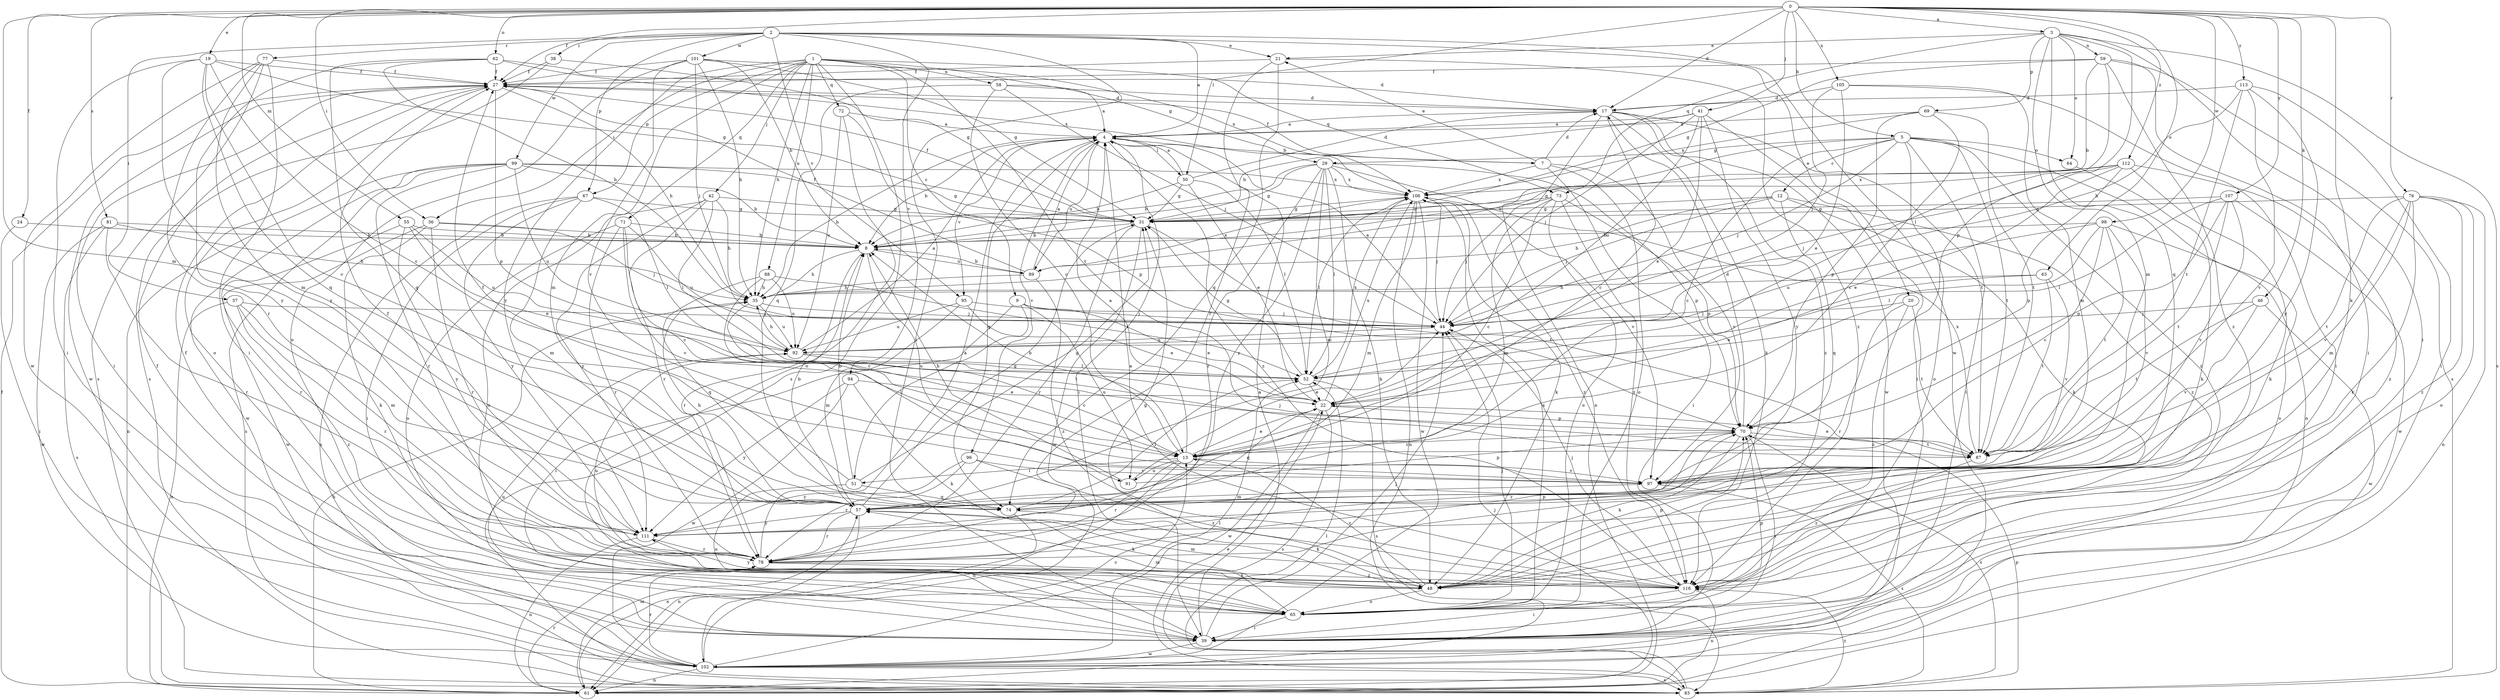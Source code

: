 strict digraph  {
0;
1;
2;
3;
4;
5;
7;
8;
9;
12;
13;
17;
19;
20;
21;
22;
24;
27;
29;
31;
35;
36;
37;
38;
39;
41;
42;
44;
46;
48;
50;
51;
52;
55;
57;
58;
59;
61;
62;
63;
64;
65;
67;
69;
70;
71;
72;
73;
74;
76;
77;
78;
81;
83;
87;
88;
89;
91;
92;
94;
95;
96;
97;
98;
99;
101;
102;
105;
106;
107;
111;
112;
113;
116;
0 -> 3  [label=a];
0 -> 5  [label=b];
0 -> 17  [label=d];
0 -> 19  [label=e];
0 -> 24  [label=f];
0 -> 27  [label=f];
0 -> 36  [label=i];
0 -> 41  [label=j];
0 -> 46  [label=k];
0 -> 48  [label=k];
0 -> 50  [label=l];
0 -> 55  [label=m];
0 -> 57  [label=m];
0 -> 62  [label=o];
0 -> 63  [label=o];
0 -> 76  [label=r];
0 -> 81  [label=s];
0 -> 98  [label=w];
0 -> 105  [label=x];
0 -> 107  [label=y];
0 -> 112  [label=z];
0 -> 113  [label=z];
1 -> 9  [label=c];
1 -> 29  [label=g];
1 -> 35  [label=h];
1 -> 36  [label=i];
1 -> 42  [label=j];
1 -> 57  [label=m];
1 -> 58  [label=n];
1 -> 67  [label=p];
1 -> 71  [label=q];
1 -> 72  [label=q];
1 -> 73  [label=q];
1 -> 83  [label=s];
1 -> 87  [label=t];
1 -> 88  [label=u];
1 -> 111  [label=y];
2 -> 4  [label=a];
2 -> 20  [label=e];
2 -> 21  [label=e];
2 -> 37  [label=i];
2 -> 38  [label=i];
2 -> 39  [label=i];
2 -> 67  [label=p];
2 -> 77  [label=r];
2 -> 94  [label=v];
2 -> 95  [label=v];
2 -> 99  [label=w];
2 -> 101  [label=w];
2 -> 102  [label=w];
3 -> 21  [label=e];
3 -> 39  [label=i];
3 -> 57  [label=m];
3 -> 59  [label=n];
3 -> 64  [label=o];
3 -> 69  [label=p];
3 -> 70  [label=p];
3 -> 73  [label=q];
3 -> 74  [label=q];
3 -> 83  [label=s];
4 -> 7  [label=b];
4 -> 8  [label=b];
4 -> 35  [label=h];
4 -> 39  [label=i];
4 -> 50  [label=l];
4 -> 74  [label=q];
4 -> 89  [label=u];
4 -> 95  [label=v];
4 -> 96  [label=v];
4 -> 116  [label=z];
5 -> 12  [label=c];
5 -> 13  [label=c];
5 -> 29  [label=g];
5 -> 39  [label=i];
5 -> 44  [label=j];
5 -> 61  [label=n];
5 -> 64  [label=o];
5 -> 65  [label=o];
5 -> 87  [label=t];
5 -> 89  [label=u];
5 -> 116  [label=z];
7 -> 17  [label=d];
7 -> 21  [label=e];
7 -> 27  [label=f];
7 -> 39  [label=i];
7 -> 65  [label=o];
7 -> 97  [label=v];
7 -> 106  [label=x];
8 -> 35  [label=h];
8 -> 78  [label=r];
8 -> 89  [label=u];
8 -> 91  [label=u];
9 -> 22  [label=e];
9 -> 39  [label=i];
9 -> 44  [label=j];
9 -> 51  [label=l];
9 -> 91  [label=u];
12 -> 31  [label=g];
12 -> 35  [label=h];
12 -> 44  [label=j];
12 -> 48  [label=k];
12 -> 74  [label=q];
12 -> 116  [label=z];
13 -> 4  [label=a];
13 -> 8  [label=b];
13 -> 22  [label=e];
13 -> 51  [label=l];
13 -> 61  [label=n];
13 -> 78  [label=r];
13 -> 91  [label=u];
13 -> 97  [label=v];
17 -> 4  [label=a];
17 -> 13  [label=c];
17 -> 48  [label=k];
17 -> 61  [label=n];
17 -> 87  [label=t];
17 -> 102  [label=w];
17 -> 116  [label=z];
19 -> 13  [label=c];
19 -> 27  [label=f];
19 -> 31  [label=g];
19 -> 39  [label=i];
19 -> 57  [label=m];
19 -> 74  [label=q];
19 -> 97  [label=v];
20 -> 44  [label=j];
20 -> 78  [label=r];
20 -> 87  [label=t];
20 -> 116  [label=z];
21 -> 27  [label=f];
21 -> 74  [label=q];
21 -> 78  [label=r];
21 -> 116  [label=z];
22 -> 70  [label=p];
22 -> 74  [label=q];
22 -> 83  [label=s];
22 -> 102  [label=w];
22 -> 106  [label=x];
24 -> 8  [label=b];
24 -> 39  [label=i];
27 -> 17  [label=d];
27 -> 35  [label=h];
27 -> 39  [label=i];
27 -> 65  [label=o];
27 -> 70  [label=p];
27 -> 102  [label=w];
29 -> 8  [label=b];
29 -> 31  [label=g];
29 -> 48  [label=k];
29 -> 52  [label=l];
29 -> 57  [label=m];
29 -> 70  [label=p];
29 -> 78  [label=r];
29 -> 97  [label=v];
29 -> 106  [label=x];
29 -> 111  [label=y];
31 -> 8  [label=b];
31 -> 27  [label=f];
31 -> 78  [label=r];
31 -> 87  [label=t];
31 -> 102  [label=w];
35 -> 44  [label=j];
35 -> 87  [label=t];
35 -> 92  [label=u];
36 -> 8  [label=b];
36 -> 44  [label=j];
36 -> 48  [label=k];
36 -> 78  [label=r];
36 -> 102  [label=w];
37 -> 44  [label=j];
37 -> 57  [label=m];
37 -> 61  [label=n];
37 -> 78  [label=r];
37 -> 116  [label=z];
38 -> 27  [label=f];
38 -> 31  [label=g];
38 -> 83  [label=s];
39 -> 4  [label=a];
39 -> 27  [label=f];
39 -> 44  [label=j];
39 -> 92  [label=u];
39 -> 102  [label=w];
41 -> 4  [label=a];
41 -> 8  [label=b];
41 -> 22  [label=e];
41 -> 39  [label=i];
41 -> 44  [label=j];
41 -> 92  [label=u];
41 -> 111  [label=y];
42 -> 31  [label=g];
42 -> 35  [label=h];
42 -> 52  [label=l];
42 -> 65  [label=o];
42 -> 78  [label=r];
42 -> 111  [label=y];
44 -> 4  [label=a];
44 -> 92  [label=u];
46 -> 44  [label=j];
46 -> 87  [label=t];
46 -> 97  [label=v];
46 -> 102  [label=w];
48 -> 13  [label=c];
48 -> 31  [label=g];
48 -> 65  [label=o];
48 -> 70  [label=p];
48 -> 92  [label=u];
50 -> 4  [label=a];
50 -> 8  [label=b];
50 -> 17  [label=d];
50 -> 22  [label=e];
50 -> 31  [label=g];
50 -> 52  [label=l];
51 -> 8  [label=b];
51 -> 27  [label=f];
51 -> 31  [label=g];
51 -> 65  [label=o];
51 -> 74  [label=q];
52 -> 22  [label=e];
52 -> 31  [label=g];
52 -> 83  [label=s];
52 -> 106  [label=x];
55 -> 8  [label=b];
55 -> 22  [label=e];
55 -> 78  [label=r];
55 -> 92  [label=u];
55 -> 111  [label=y];
57 -> 8  [label=b];
57 -> 31  [label=g];
57 -> 35  [label=h];
57 -> 48  [label=k];
57 -> 61  [label=n];
57 -> 78  [label=r];
57 -> 111  [label=y];
58 -> 4  [label=a];
58 -> 13  [label=c];
58 -> 17  [label=d];
58 -> 44  [label=j];
58 -> 74  [label=q];
59 -> 8  [label=b];
59 -> 27  [label=f];
59 -> 31  [label=g];
59 -> 39  [label=i];
59 -> 52  [label=l];
59 -> 83  [label=s];
59 -> 116  [label=z];
61 -> 27  [label=f];
61 -> 35  [label=h];
61 -> 44  [label=j];
61 -> 57  [label=m];
61 -> 78  [label=r];
62 -> 17  [label=d];
62 -> 27  [label=f];
62 -> 35  [label=h];
62 -> 74  [label=q];
62 -> 106  [label=x];
62 -> 111  [label=y];
63 -> 22  [label=e];
63 -> 35  [label=h];
63 -> 87  [label=t];
63 -> 97  [label=v];
64 -> 48  [label=k];
65 -> 27  [label=f];
65 -> 39  [label=i];
65 -> 44  [label=j];
65 -> 57  [label=m];
65 -> 70  [label=p];
65 -> 106  [label=x];
67 -> 31  [label=g];
67 -> 39  [label=i];
67 -> 52  [label=l];
67 -> 57  [label=m];
67 -> 83  [label=s];
67 -> 111  [label=y];
69 -> 4  [label=a];
69 -> 13  [label=c];
69 -> 70  [label=p];
69 -> 87  [label=t];
69 -> 106  [label=x];
70 -> 13  [label=c];
70 -> 17  [label=d];
70 -> 39  [label=i];
70 -> 48  [label=k];
70 -> 78  [label=r];
70 -> 83  [label=s];
70 -> 87  [label=t];
71 -> 8  [label=b];
71 -> 13  [label=c];
71 -> 65  [label=o];
71 -> 78  [label=r];
71 -> 92  [label=u];
71 -> 97  [label=v];
72 -> 4  [label=a];
72 -> 65  [label=o];
72 -> 70  [label=p];
72 -> 92  [label=u];
73 -> 13  [label=c];
73 -> 31  [label=g];
73 -> 44  [label=j];
73 -> 57  [label=m];
73 -> 65  [label=o];
73 -> 70  [label=p];
73 -> 116  [label=z];
74 -> 48  [label=k];
74 -> 52  [label=l];
74 -> 61  [label=n];
76 -> 31  [label=g];
76 -> 48  [label=k];
76 -> 57  [label=m];
76 -> 61  [label=n];
76 -> 65  [label=o];
76 -> 87  [label=t];
76 -> 97  [label=v];
76 -> 116  [label=z];
77 -> 27  [label=f];
77 -> 39  [label=i];
77 -> 78  [label=r];
77 -> 83  [label=s];
77 -> 102  [label=w];
77 -> 111  [label=y];
78 -> 4  [label=a];
78 -> 48  [label=k];
78 -> 70  [label=p];
78 -> 116  [label=z];
81 -> 8  [label=b];
81 -> 35  [label=h];
81 -> 78  [label=r];
81 -> 83  [label=s];
81 -> 102  [label=w];
83 -> 22  [label=e];
83 -> 52  [label=l];
83 -> 70  [label=p];
83 -> 116  [label=z];
87 -> 22  [label=e];
87 -> 106  [label=x];
87 -> 116  [label=z];
88 -> 13  [label=c];
88 -> 35  [label=h];
88 -> 52  [label=l];
88 -> 74  [label=q];
88 -> 92  [label=u];
89 -> 4  [label=a];
89 -> 8  [label=b];
89 -> 27  [label=f];
89 -> 35  [label=h];
89 -> 106  [label=x];
89 -> 116  [label=z];
91 -> 8  [label=b];
91 -> 44  [label=j];
91 -> 70  [label=p];
92 -> 4  [label=a];
92 -> 13  [label=c];
92 -> 35  [label=h];
92 -> 52  [label=l];
94 -> 22  [label=e];
94 -> 48  [label=k];
94 -> 102  [label=w];
94 -> 111  [label=y];
95 -> 22  [label=e];
95 -> 44  [label=j];
95 -> 57  [label=m];
95 -> 92  [label=u];
96 -> 78  [label=r];
96 -> 97  [label=v];
96 -> 111  [label=y];
96 -> 116  [label=z];
97 -> 57  [label=m];
97 -> 83  [label=s];
98 -> 8  [label=b];
98 -> 13  [label=c];
98 -> 52  [label=l];
98 -> 65  [label=o];
98 -> 87  [label=t];
98 -> 92  [label=u];
98 -> 97  [label=v];
99 -> 8  [label=b];
99 -> 31  [label=g];
99 -> 61  [label=n];
99 -> 78  [label=r];
99 -> 83  [label=s];
99 -> 92  [label=u];
99 -> 102  [label=w];
99 -> 106  [label=x];
101 -> 8  [label=b];
101 -> 27  [label=f];
101 -> 31  [label=g];
101 -> 35  [label=h];
101 -> 44  [label=j];
101 -> 65  [label=o];
101 -> 97  [label=v];
101 -> 106  [label=x];
102 -> 13  [label=c];
102 -> 52  [label=l];
102 -> 61  [label=n];
102 -> 78  [label=r];
102 -> 83  [label=s];
105 -> 17  [label=d];
105 -> 22  [label=e];
105 -> 39  [label=i];
105 -> 44  [label=j];
105 -> 57  [label=m];
106 -> 31  [label=g];
106 -> 44  [label=j];
106 -> 48  [label=k];
106 -> 52  [label=l];
106 -> 57  [label=m];
106 -> 61  [label=n];
106 -> 102  [label=w];
106 -> 116  [label=z];
107 -> 31  [label=g];
107 -> 52  [label=l];
107 -> 70  [label=p];
107 -> 87  [label=t];
107 -> 97  [label=v];
107 -> 102  [label=w];
111 -> 27  [label=f];
111 -> 61  [label=n];
111 -> 78  [label=r];
112 -> 22  [label=e];
112 -> 31  [label=g];
112 -> 44  [label=j];
112 -> 48  [label=k];
112 -> 70  [label=p];
112 -> 106  [label=x];
112 -> 116  [label=z];
113 -> 17  [label=d];
113 -> 35  [label=h];
113 -> 39  [label=i];
113 -> 87  [label=t];
113 -> 97  [label=v];
113 -> 111  [label=y];
116 -> 4  [label=a];
116 -> 39  [label=i];
116 -> 44  [label=j];
116 -> 57  [label=m];
116 -> 61  [label=n];
116 -> 111  [label=y];
}
